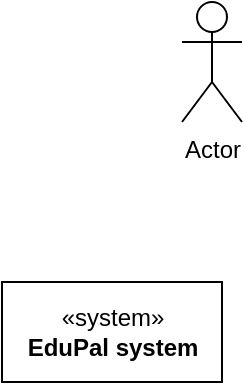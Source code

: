 <mxfile>
    <diagram id="63LNHlixaCYrb73oKvIO" name="Page-1">
        <mxGraphModel dx="915" dy="1493" grid="1" gridSize="10" guides="1" tooltips="1" connect="1" arrows="1" fold="1" page="1" pageScale="1" pageWidth="850" pageHeight="1100" math="0" shadow="0">
            <root>
                <mxCell id="0"/>
                <mxCell id="1" parent="0"/>
                <mxCell id="2" value="«system»&lt;br&gt;&lt;b&gt;EduPal system&lt;/b&gt;" style="html=1;" parent="1" vertex="1">
                    <mxGeometry x="360" y="-440" width="110" height="50" as="geometry"/>
                </mxCell>
                <mxCell id="5" value="Actor" style="shape=umlActor;verticalLabelPosition=bottom;verticalAlign=top;html=1;" parent="1" vertex="1">
                    <mxGeometry x="450" y="-580" width="30" height="60" as="geometry"/>
                </mxCell>
            </root>
        </mxGraphModel>
    </diagram>
</mxfile>
